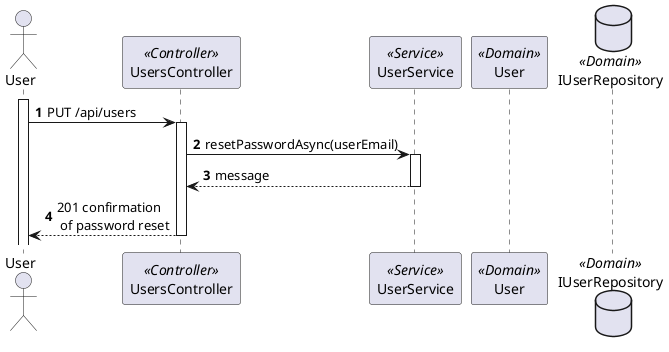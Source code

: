 @startuml level3
autonumber

actor "User" as UserP
participant "UsersController" as Controller <<Controller>>
participant "UserService" as Service <<Service>>
participant "User" as User <<Domain>>
database "IUserRepository" as UserRepository <<Domain>>

activate UserP
UserP->Controller:PUT /api/users
activate Controller
    
    Controller->Service:resetPasswordAsync(userEmail)
    activate Service

        /'Service->SendNotification:notifyStaffWithLink(userEmail)
        activate SendNotification

            SendNotification-->Service:sendLink
        deactivate SendNotification

        note over Service
            "Fazer auth ao Staff"
        end note
        '/
        /'
        Service->Auth:setPassword()

        '/


    

        Service-->Controller:message
    deactivate Service
    UserP<-- Controller:201 confirmation\n of password reset
deactivate Controller
@enduml 